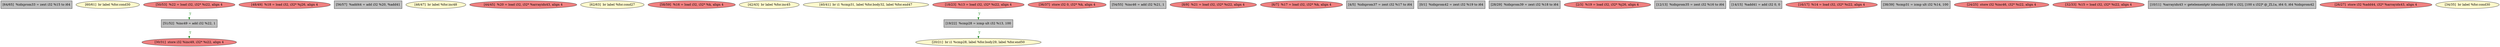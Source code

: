 
digraph G {


node730 [fillcolor=grey,label="[64/65]  %idxprom33 = zext i32 %15 to i64",shape=rectangle,style=filled ]
node728 [fillcolor=lemonchiffon,label="[60/61]  br label %for.cond30",shape=ellipse,style=filled ]
node723 [fillcolor=lightcoral,label="[50/53]  %22 = load i32, i32* %i22, align 4",shape=ellipse,style=filled ]
node722 [fillcolor=lightcoral,label="[48/49]  %18 = load i32, i32* %j26, align 4",shape=ellipse,style=filled ]
node726 [fillcolor=grey,label="[51/52]  %inc49 = add i32 %22, 1",shape=rectangle,style=filled ]
node725 [fillcolor=grey,label="[56/57]  %add44 = add i32 %20, %add41",shape=rectangle,style=filled ]
node721 [fillcolor=lemonchiffon,label="[46/47]  br label %for.inc48",shape=ellipse,style=filled ]
node720 [fillcolor=lightcoral,label="[44/45]  %20 = load i32, i32* %arrayidx43, align 4",shape=ellipse,style=filled ]
node729 [fillcolor=lemonchiffon,label="[62/63]  br label %for.cond27",shape=ellipse,style=filled ]
node727 [fillcolor=lightcoral,label="[58/59]  %16 = load i32, i32* %k, align 4",shape=ellipse,style=filled ]
node719 [fillcolor=lemonchiffon,label="[42/43]  br label %for.inc45",shape=ellipse,style=filled ]
node718 [fillcolor=lemonchiffon,label="[40/41]  br i1 %cmp31, label %for.body32, label %for.end47",shape=ellipse,style=filled ]
node716 [fillcolor=grey,label="[19/22]  %cmp28 = icmp ult i32 %13, 100",shape=rectangle,style=filled ]
node715 [fillcolor=lemonchiffon,label="[20/21]  br i1 %cmp28, label %for.body29, label %for.end50",shape=ellipse,style=filled ]
node714 [fillcolor=lightcoral,label="[36/37]  store i32 0, i32* %k, align 4",shape=ellipse,style=filled ]
node724 [fillcolor=grey,label="[54/55]  %inc46 = add i32 %21, 1",shape=rectangle,style=filled ]
node702 [fillcolor=lightcoral,label="[8/9]  %21 = load i32, i32* %i22, align 4",shape=ellipse,style=filled ]
node701 [fillcolor=lightcoral,label="[6/7]  %17 = load i32, i32* %k, align 4",shape=ellipse,style=filled ]
node700 [fillcolor=grey,label="[4/5]  %idxprom37 = zext i32 %17 to i64",shape=rectangle,style=filled ]
node698 [fillcolor=grey,label="[0/1]  %idxprom42 = zext i32 %19 to i64",shape=rectangle,style=filled ]
node710 [fillcolor=grey,label="[28/29]  %idxprom39 = zext i32 %18 to i64",shape=rectangle,style=filled ]
node699 [fillcolor=lightcoral,label="[2/3]  %19 = load i32, i32* %j26, align 4",shape=ellipse,style=filled ]
node704 [fillcolor=grey,label="[12/13]  %idxprom35 = zext i32 %16 to i64",shape=rectangle,style=filled ]
node705 [fillcolor=grey,label="[14/15]  %add41 = add i32 0, 0",shape=rectangle,style=filled ]
node706 [fillcolor=lightcoral,label="[16/17]  %14 = load i32, i32* %i22, align 4",shape=ellipse,style=filled ]
node717 [fillcolor=grey,label="[38/39]  %cmp31 = icmp ult i32 %14, 100",shape=rectangle,style=filled ]
node708 [fillcolor=lightcoral,label="[24/25]  store i32 %inc46, i32* %i22, align 4",shape=ellipse,style=filled ]
node712 [fillcolor=lightcoral,label="[32/33]  %15 = load i32, i32* %i22, align 4",shape=ellipse,style=filled ]
node703 [fillcolor=grey,label="[10/11]  %arrayidx43 = getelementptr inbounds [100 x i32], [100 x i32]* @_ZL1a, i64 0, i64 %idxprom42",shape=rectangle,style=filled ]
node707 [fillcolor=lightcoral,label="[18/23]  %13 = load i32, i32* %i22, align 4",shape=ellipse,style=filled ]
node709 [fillcolor=lightcoral,label="[26/27]  store i32 %add44, i32* %arrayidx43, align 4",shape=ellipse,style=filled ]
node711 [fillcolor=lightcoral,label="[30/31]  store i32 %inc49, i32* %i22, align 4",shape=ellipse,style=filled ]
node713 [fillcolor=lemonchiffon,label="[34/35]  br label %for.cond30",shape=ellipse,style=filled ]

node716->node715 [style=dotted,color=forestgreen,label="T",fontcolor=forestgreen ]
node726->node711 [style=dotted,color=forestgreen,label="T",fontcolor=forestgreen ]
node707->node716 [style=dotted,color=forestgreen,label="T",fontcolor=forestgreen ]
node723->node726 [style=dotted,color=forestgreen,label="T",fontcolor=forestgreen ]


}
